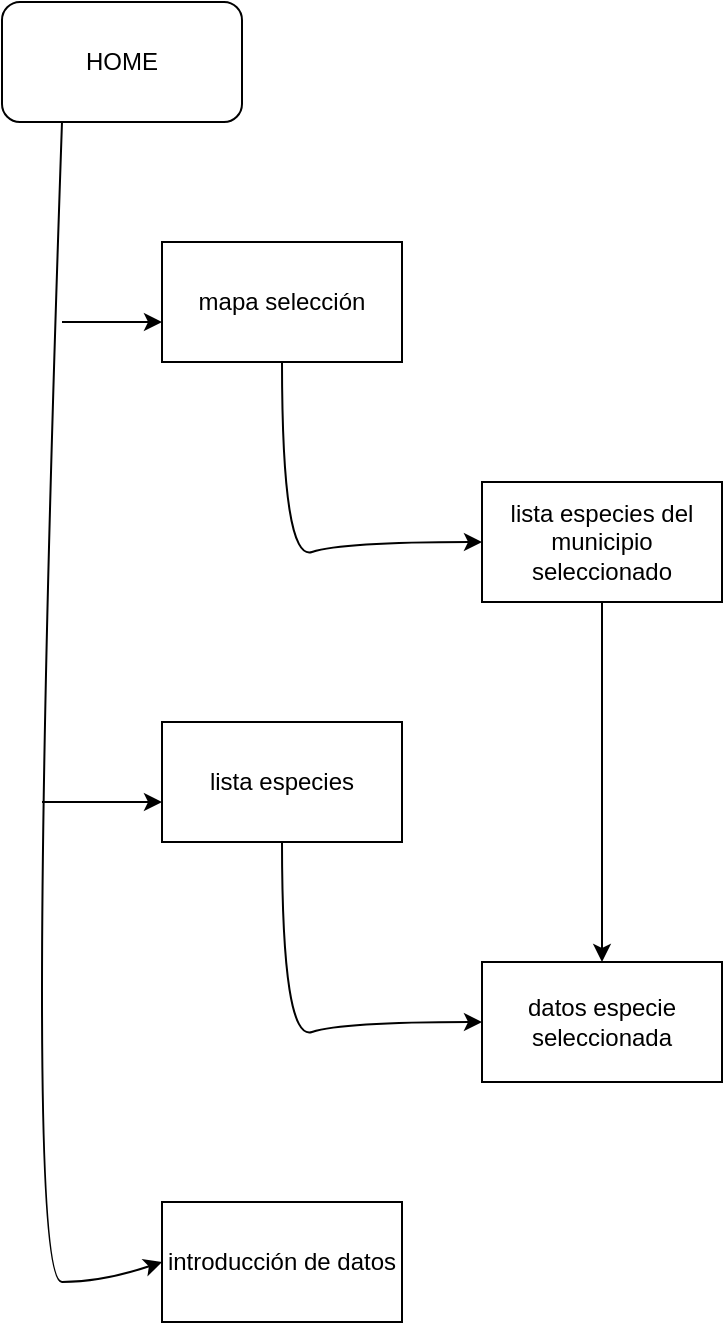<mxfile version="10.6.2" type="device"><diagram id="lUZmidQJMyPtzz2dvCen" name="Page-1"><mxGraphModel dx="931" dy="757" grid="1" gridSize="10" guides="1" tooltips="1" connect="1" arrows="1" fold="1" page="1" pageScale="1" pageWidth="850" pageHeight="1100" math="0" shadow="0"><root><mxCell id="0"/><mxCell id="1" parent="0"/><mxCell id="eZ5GZ6I101GsVs7Lzxko-1" value="HOME" style="rounded=1;whiteSpace=wrap;html=1;" vertex="1" parent="1"><mxGeometry x="80" y="80" width="120" height="60" as="geometry"/></mxCell><mxCell id="eZ5GZ6I101GsVs7Lzxko-2" value="introducción de datos" style="rounded=0;whiteSpace=wrap;html=1;" vertex="1" parent="1"><mxGeometry x="160" y="680" width="120" height="60" as="geometry"/></mxCell><mxCell id="eZ5GZ6I101GsVs7Lzxko-3" value="&lt;div&gt;lista especies del municipio seleccionado&lt;/div&gt;" style="rounded=0;whiteSpace=wrap;html=1;" vertex="1" parent="1"><mxGeometry x="320" y="320" width="120" height="60" as="geometry"/></mxCell><mxCell id="eZ5GZ6I101GsVs7Lzxko-4" value="&lt;div&gt;lista especies&lt;/div&gt;" style="rounded=0;whiteSpace=wrap;html=1;" vertex="1" parent="1"><mxGeometry x="160" y="440" width="120" height="60" as="geometry"/></mxCell><mxCell id="eZ5GZ6I101GsVs7Lzxko-5" value="mapa selección" style="rounded=0;whiteSpace=wrap;html=1;" vertex="1" parent="1"><mxGeometry x="160" y="200" width="120" height="60" as="geometry"/></mxCell><mxCell id="eZ5GZ6I101GsVs7Lzxko-6" value="datos especie seleccionada" style="rounded=0;whiteSpace=wrap;html=1;" vertex="1" parent="1"><mxGeometry x="320" y="560" width="120" height="60" as="geometry"/></mxCell><mxCell id="eZ5GZ6I101GsVs7Lzxko-7" value="" style="curved=1;endArrow=classic;html=1;entryX=0;entryY=0.5;entryDx=0;entryDy=0;exitX=0.5;exitY=1;exitDx=0;exitDy=0;" edge="1" parent="1" source="eZ5GZ6I101GsVs7Lzxko-5" target="eZ5GZ6I101GsVs7Lzxko-3"><mxGeometry width="50" height="50" relative="1" as="geometry"><mxPoint x="90" y="350" as="sourcePoint"/><mxPoint x="250" y="320" as="targetPoint"/><Array as="points"><mxPoint x="220" y="360"/><mxPoint x="250" y="350"/></Array></mxGeometry></mxCell><mxCell id="eZ5GZ6I101GsVs7Lzxko-8" value="" style="curved=1;endArrow=classic;html=1;entryX=0;entryY=0.5;entryDx=0;entryDy=0;exitX=0.5;exitY=1;exitDx=0;exitDy=0;" edge="1" parent="1"><mxGeometry width="50" height="50" relative="1" as="geometry"><mxPoint x="220" y="500" as="sourcePoint"/><mxPoint x="320" y="590" as="targetPoint"/><Array as="points"><mxPoint x="220" y="600"/><mxPoint x="250" y="590"/></Array></mxGeometry></mxCell><mxCell id="eZ5GZ6I101GsVs7Lzxko-9" value="" style="endArrow=classic;html=1;exitX=0.5;exitY=1;exitDx=0;exitDy=0;entryX=0.5;entryY=0;entryDx=0;entryDy=0;" edge="1" parent="1" source="eZ5GZ6I101GsVs7Lzxko-3" target="eZ5GZ6I101GsVs7Lzxko-6"><mxGeometry width="50" height="50" relative="1" as="geometry"><mxPoint x="470" y="480" as="sourcePoint"/><mxPoint x="520" y="430" as="targetPoint"/></mxGeometry></mxCell><mxCell id="eZ5GZ6I101GsVs7Lzxko-11" value="" style="curved=1;endArrow=classic;html=1;exitX=0.25;exitY=1;exitDx=0;exitDy=0;" edge="1" parent="1" source="eZ5GZ6I101GsVs7Lzxko-1"><mxGeometry width="50" height="50" relative="1" as="geometry"><mxPoint x="50" y="690" as="sourcePoint"/><mxPoint x="160" y="710" as="targetPoint"/><Array as="points"><mxPoint x="90" y="720"/><mxPoint x="130" y="720"/></Array></mxGeometry></mxCell><mxCell id="eZ5GZ6I101GsVs7Lzxko-12" value="" style="endArrow=classic;html=1;" edge="1" parent="1"><mxGeometry width="50" height="50" relative="1" as="geometry"><mxPoint x="100" y="480" as="sourcePoint"/><mxPoint x="160" y="480" as="targetPoint"/></mxGeometry></mxCell><mxCell id="eZ5GZ6I101GsVs7Lzxko-13" value="" style="endArrow=classic;html=1;" edge="1" parent="1"><mxGeometry width="50" height="50" relative="1" as="geometry"><mxPoint x="110" y="240" as="sourcePoint"/><mxPoint x="160" y="240" as="targetPoint"/></mxGeometry></mxCell></root></mxGraphModel></diagram></mxfile>